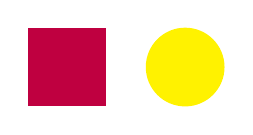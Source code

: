 \begin{tikzpicture}
  \fill[yellow] (1.5, 0) circle (0.5);
  \fill[purple] (0.5, -0.5) rectangle (-0.5, 0.5);
\end{tikzpicture}
